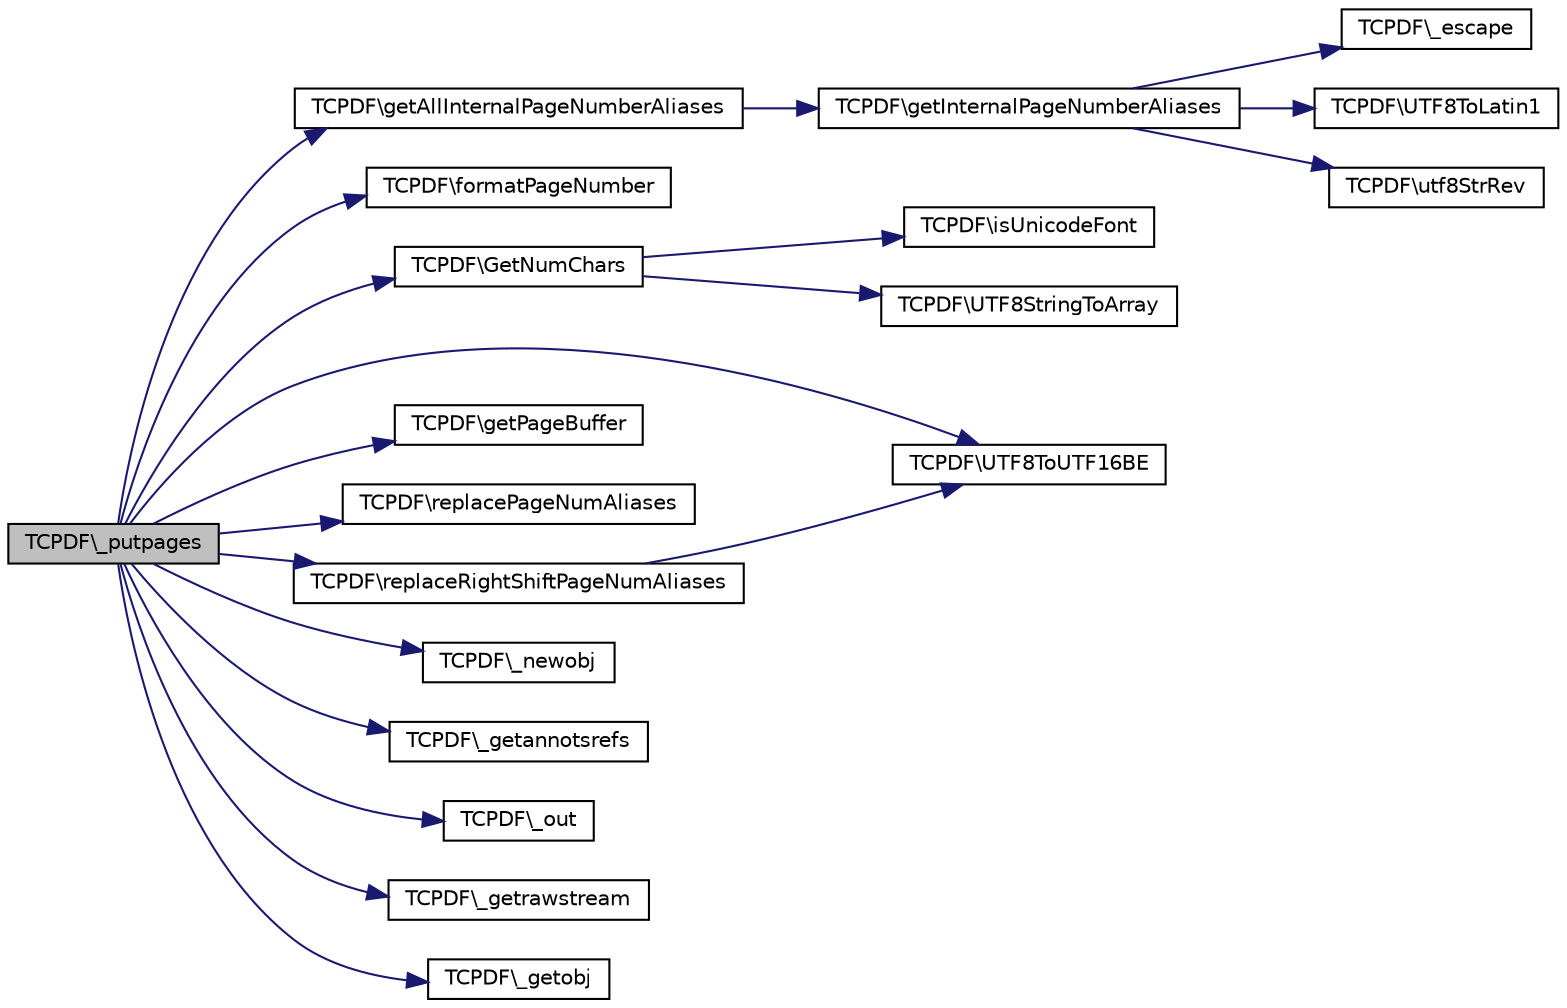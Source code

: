 digraph G
{
  edge [fontname="Helvetica",fontsize="10",labelfontname="Helvetica",labelfontsize="10"];
  node [fontname="Helvetica",fontsize="10",shape=record];
  rankdir="LR";
  Node1 [label="TCPDF\\_putpages",height=0.2,width=0.4,color="black", fillcolor="grey75", style="filled" fontcolor="black"];
  Node1 -> Node2 [color="midnightblue",fontsize="10",style="solid",fontname="Helvetica"];
  Node2 [label="TCPDF\\getAllInternalPageNumberAliases",height=0.2,width=0.4,color="black", fillcolor="white", style="filled",URL="$classTCPDF.html#af8fbad549f0384a7f76fa6db13193075",tooltip="Return an array containing all internal page aliases."];
  Node2 -> Node3 [color="midnightblue",fontsize="10",style="solid",fontname="Helvetica"];
  Node3 [label="TCPDF\\getInternalPageNumberAliases",height=0.2,width=0.4,color="black", fillcolor="white", style="filled",URL="$classTCPDF.html#adaef81b9b034e5d10c56b3f2fea83175",tooltip="Return an array containing variations for the basic page number alias."];
  Node3 -> Node4 [color="midnightblue",fontsize="10",style="solid",fontname="Helvetica"];
  Node4 [label="TCPDF\\_escape",height=0.2,width=0.4,color="black", fillcolor="white", style="filled",URL="$classTCPDF.html#a9d85fe0d8460a71cb28cc679faf57ecf",tooltip="Add &quot;\&quot; before &quot;\&quot;, &quot;(&quot; and &quot;)&quot;."];
  Node3 -> Node5 [color="midnightblue",fontsize="10",style="solid",fontname="Helvetica"];
  Node5 [label="TCPDF\\UTF8ToLatin1",height=0.2,width=0.4,color="black", fillcolor="white", style="filled",URL="$classTCPDF.html#a60c04a399d19927e7a3ee249694aaa62",tooltip="Converts UTF-8 strings to Latin1 when using the standard 14 core fonts."];
  Node3 -> Node6 [color="midnightblue",fontsize="10",style="solid",fontname="Helvetica"];
  Node6 [label="TCPDF\\utf8StrRev",height=0.2,width=0.4,color="black", fillcolor="white", style="filled",URL="$classTCPDF.html#a49060c1c6d0b49446e2cc1dd39f5734e",tooltip="Reverse the RLT substrings using the Bidirectional Algorithm (http://unicode.org/reports/tr9/)."];
  Node1 -> Node7 [color="midnightblue",fontsize="10",style="solid",fontname="Helvetica"];
  Node7 [label="TCPDF\\formatPageNumber",height=0.2,width=0.4,color="black", fillcolor="white", style="filled",URL="$classTCPDF.html#a0ab6ba21b10fcfba6422950b88d6ff8d",tooltip="Format the page numbers."];
  Node1 -> Node8 [color="midnightblue",fontsize="10",style="solid",fontname="Helvetica"];
  Node8 [label="TCPDF\\UTF8ToUTF16BE",height=0.2,width=0.4,color="black", fillcolor="white", style="filled",URL="$classTCPDF.html#a1b521359e6e473dc61ad966a90a7839e",tooltip="Converts UTF-8 strings to UTF16-BE."];
  Node1 -> Node9 [color="midnightblue",fontsize="10",style="solid",fontname="Helvetica"];
  Node9 [label="TCPDF\\GetNumChars",height=0.2,width=0.4,color="black", fillcolor="white", style="filled",URL="$classTCPDF.html#ac9dc6318fd217971aff282532ab91e43",tooltip="Returns the numbero of characters in a string."];
  Node9 -> Node10 [color="midnightblue",fontsize="10",style="solid",fontname="Helvetica"];
  Node10 [label="TCPDF\\isUnicodeFont",height=0.2,width=0.4,color="black", fillcolor="white", style="filled",URL="$classTCPDF.html#a81c8257af5d6d6e40f1bb77d6b507b97",tooltip="Return true if the current font is unicode type."];
  Node9 -> Node11 [color="midnightblue",fontsize="10",style="solid",fontname="Helvetica"];
  Node11 [label="TCPDF\\UTF8StringToArray",height=0.2,width=0.4,color="black", fillcolor="white", style="filled",URL="$classTCPDF.html#a35a90a2cd5b8ab143d978128a21de09e",tooltip="Converts UTF-8 strings to codepoints array."];
  Node1 -> Node12 [color="midnightblue",fontsize="10",style="solid",fontname="Helvetica"];
  Node12 [label="TCPDF\\getPageBuffer",height=0.2,width=0.4,color="black", fillcolor="white", style="filled",URL="$classTCPDF.html#a4d67b0a8681222f71fa9f9f6e65e0c56",tooltip="Get page buffer content."];
  Node1 -> Node13 [color="midnightblue",fontsize="10",style="solid",fontname="Helvetica"];
  Node13 [label="TCPDF\\replacePageNumAliases",height=0.2,width=0.4,color="black", fillcolor="white", style="filled",URL="$classTCPDF.html#a9d433df65b8aa61b64375c95803f33dd",tooltip="Replace page number aliases with number."];
  Node1 -> Node14 [color="midnightblue",fontsize="10",style="solid",fontname="Helvetica"];
  Node14 [label="TCPDF\\replaceRightShiftPageNumAliases",height=0.2,width=0.4,color="black", fillcolor="white", style="filled",URL="$classTCPDF.html#af3ca25bafc44372ca6d7fd7951dcad46",tooltip="Replace right shift page number aliases with spaces to correct right alignment."];
  Node14 -> Node8 [color="midnightblue",fontsize="10",style="solid",fontname="Helvetica"];
  Node1 -> Node15 [color="midnightblue",fontsize="10",style="solid",fontname="Helvetica"];
  Node15 [label="TCPDF\\_newobj",height=0.2,width=0.4,color="black", fillcolor="white", style="filled",URL="$classTCPDF.html#a4d9df541d8b8347b55b5d048566c769d",tooltip="Begin a new object and return the object number."];
  Node1 -> Node16 [color="midnightblue",fontsize="10",style="solid",fontname="Helvetica"];
  Node16 [label="TCPDF\\_getannotsrefs",height=0.2,width=0.4,color="black", fillcolor="white", style="filled",URL="$classTCPDF.html#a42cfd0a9e84edfcaa1e46d3d7283ef73",tooltip="Get references to page annotations."];
  Node1 -> Node17 [color="midnightblue",fontsize="10",style="solid",fontname="Helvetica"];
  Node17 [label="TCPDF\\_out",height=0.2,width=0.4,color="black", fillcolor="white", style="filled",URL="$classTCPDF.html#ac57877b76c37aef3195ad45731715b9e",tooltip="Output a string to the document."];
  Node1 -> Node18 [color="midnightblue",fontsize="10",style="solid",fontname="Helvetica"];
  Node18 [label="TCPDF\\_getrawstream",height=0.2,width=0.4,color="black", fillcolor="white", style="filled",URL="$classTCPDF.html#a7c7c1beebd83fa777197a842f2ca73eb",tooltip="get raw output stream."];
  Node1 -> Node19 [color="midnightblue",fontsize="10",style="solid",fontname="Helvetica"];
  Node19 [label="TCPDF\\_getobj",height=0.2,width=0.4,color="black", fillcolor="white", style="filled",URL="$classTCPDF.html#a1ef3c591556f7668c8a62b81e98da8a1",tooltip="Return the starting object string for the selected object ID."];
}
